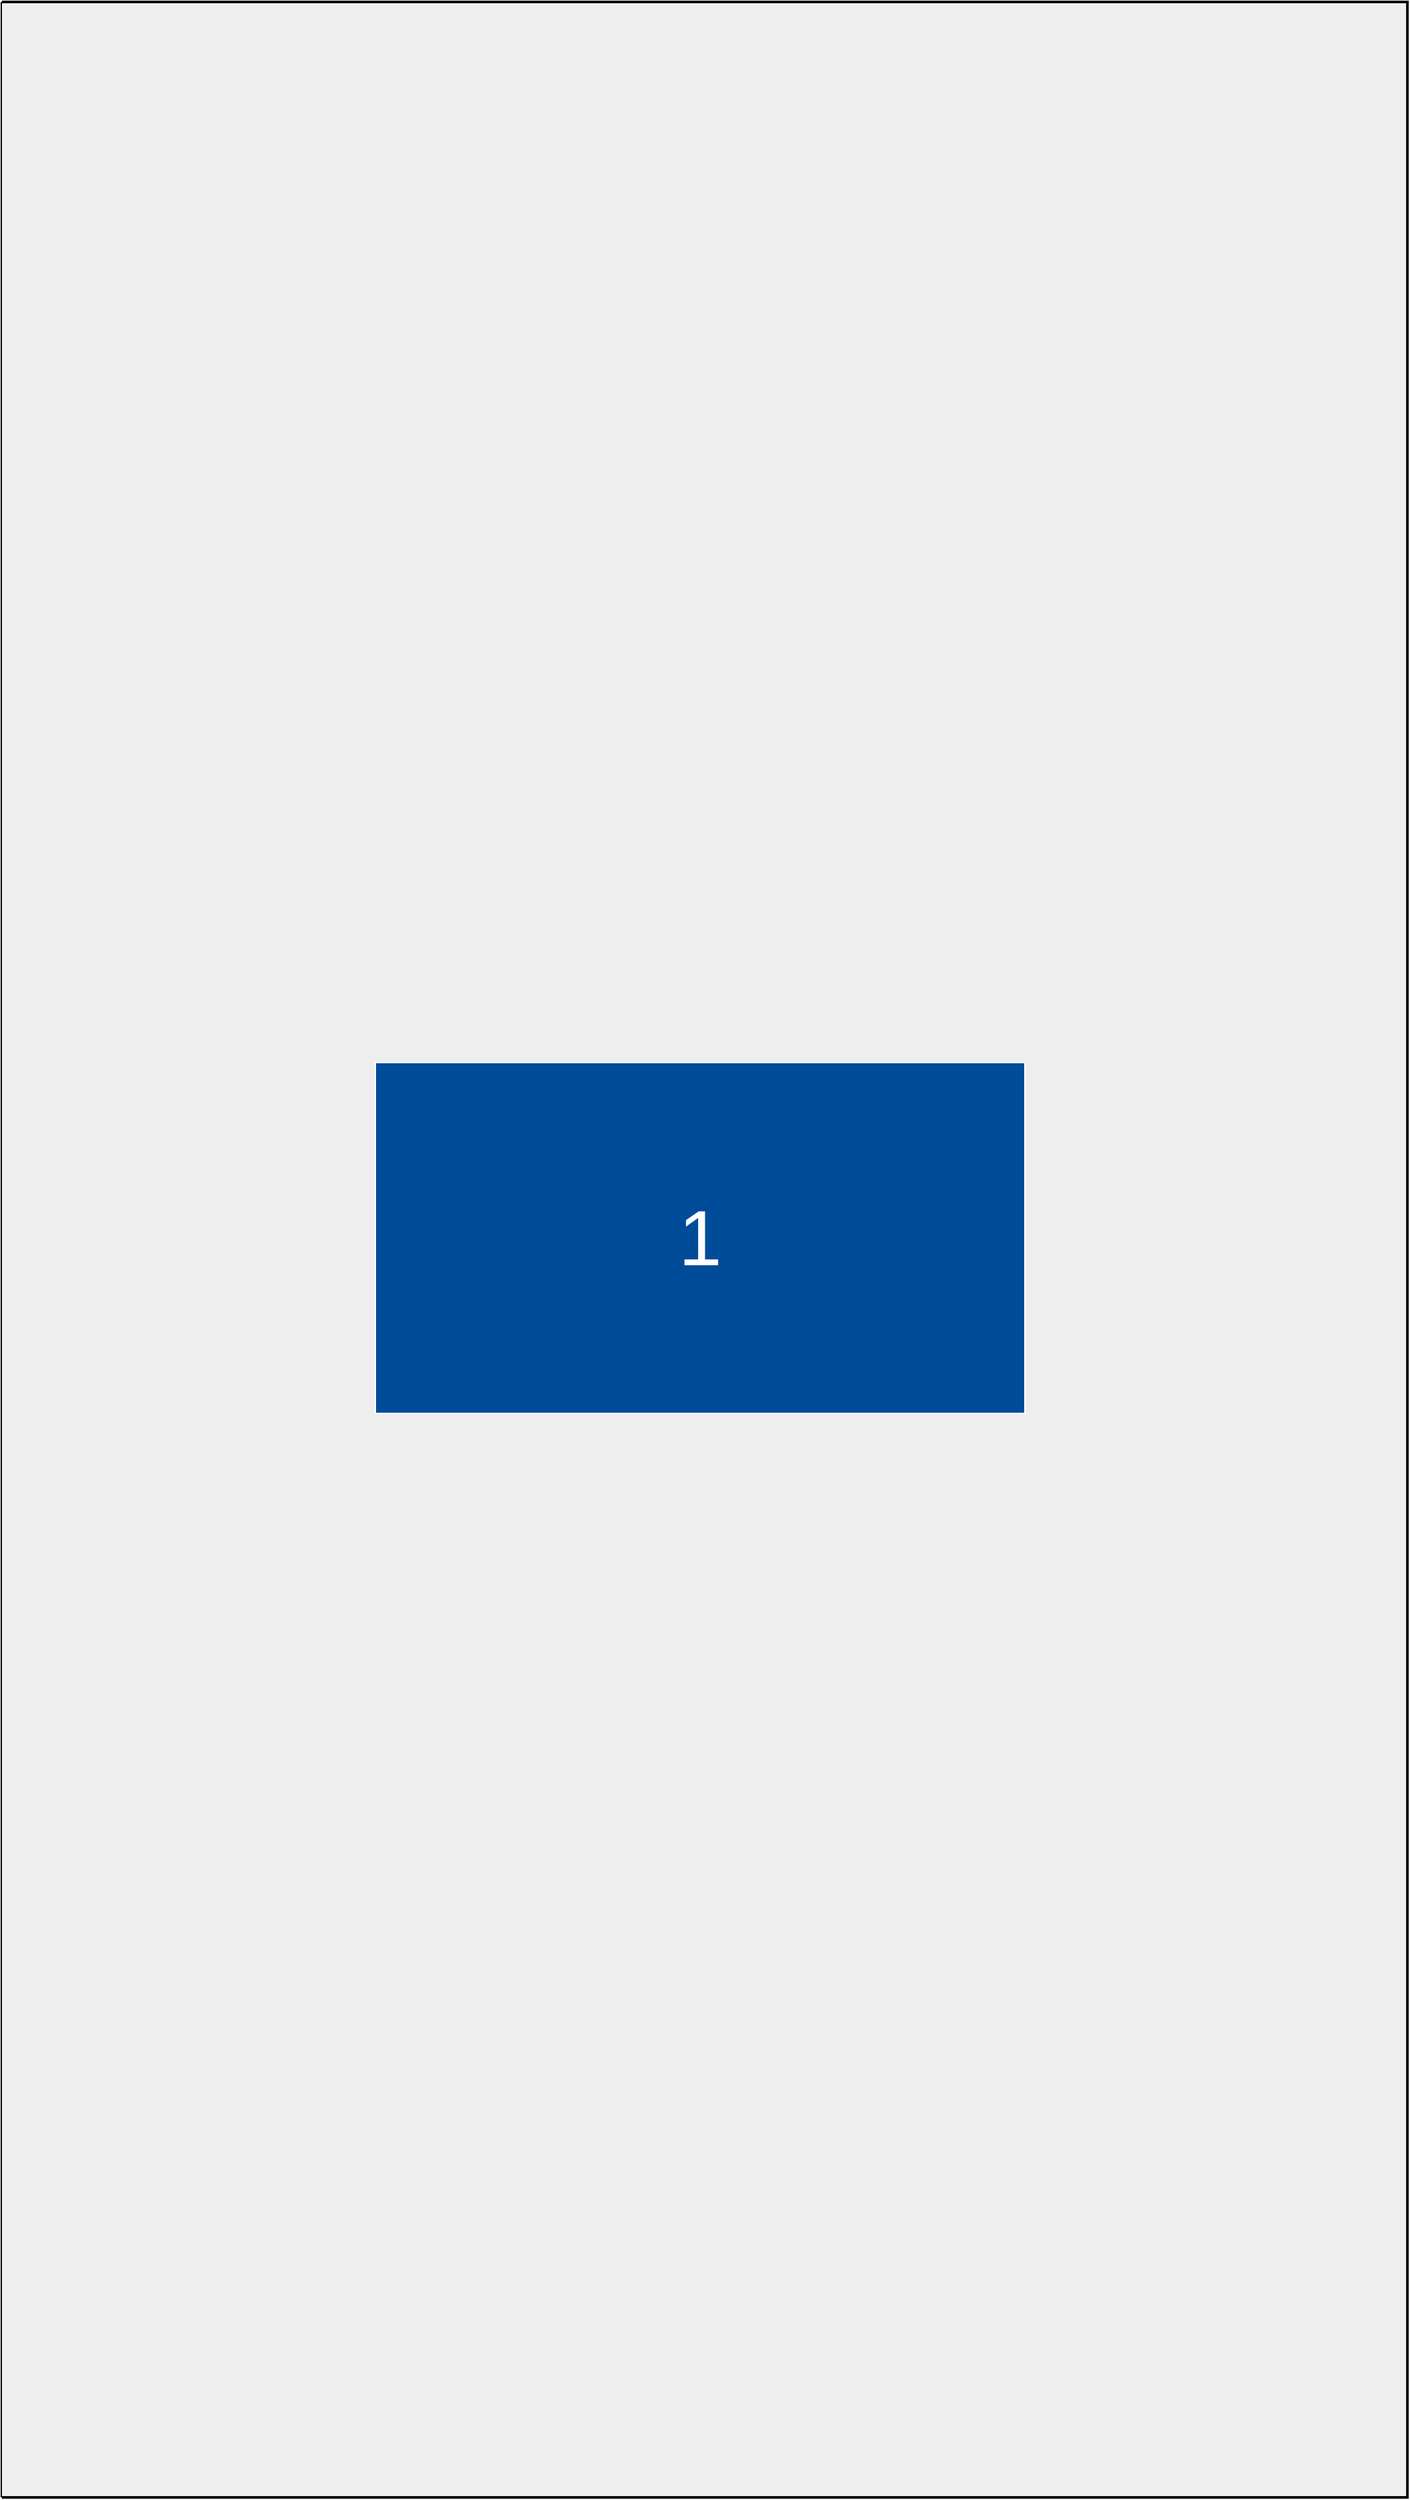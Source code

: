 <mxfile pages="8" version="11.2.4" type="device"><diagram id="KY9FSEf5fhXt5KjKJzNJ" name="ux1_identity_generation.companion"><mxGraphModel dx="2276" dy="2127" grid="1" gridSize="10" guides="1" tooltips="1" connect="1" arrows="1" fold="1" page="1" pageScale="1" pageWidth="850" pageHeight="1100" math="0" shadow="0"><root><mxCell id="0"/><mxCell id="1" parent="0"/><mxCell id="kFGRFN4eK5GU9-cjdWUb-13" value="" style="rounded=0;whiteSpace=wrap;html=1;fillColor=none;" parent="1" vertex="1"><mxGeometry x="-1" y="-1" width="1082" height="1922" as="geometry"/></mxCell><mxCell id="kFGRFN4eK5GU9-cjdWUb-14" value="" style="rounded=0;whiteSpace=wrap;html=1;fillColor=#EEEEEE;" parent="1" vertex="1"><mxGeometry x="-2" width="1082" height="1920" as="geometry"/></mxCell><mxCell id="kFGRFN4eK5GU9-cjdWUb-15" value="&lt;font style=&quot;font-size: 60px&quot;&gt;1&lt;/font&gt;" style="rounded=0;whiteSpace=wrap;html=1;fillColor=#004C99;fontSize=30;fontColor=#FFFFFF;strokeColor=#FFFFFF;" parent="1" vertex="1"><mxGeometry x="286" y="816" width="500" height="270" as="geometry"/></mxCell></root></mxGraphModel></diagram><diagram id="BTzDF8GUXYXUQIL65SIz" name="ux2_account_binding.companion"><mxGraphModel dx="2276" dy="2127" grid="1" gridSize="10" guides="1" tooltips="1" connect="1" arrows="1" fold="1" page="1" pageScale="1" pageWidth="850" pageHeight="1100" math="0" shadow="0"><root><mxCell id="FI4YY3bH0UcGdLv4Qw8V-0"/><mxCell id="FI4YY3bH0UcGdLv4Qw8V-1" parent="FI4YY3bH0UcGdLv4Qw8V-0"/><mxCell id="FI4YY3bH0UcGdLv4Qw8V-2" value="" style="rounded=0;whiteSpace=wrap;html=1;fillColor=none;" vertex="1" parent="FI4YY3bH0UcGdLv4Qw8V-1"><mxGeometry x="-1" y="-1" width="1082" height="1922" as="geometry"/></mxCell><mxCell id="FI4YY3bH0UcGdLv4Qw8V-3" value="" style="rounded=0;whiteSpace=wrap;html=1;fillColor=#EEEEEE;" vertex="1" parent="FI4YY3bH0UcGdLv4Qw8V-1"><mxGeometry x="-2" width="1082" height="1920" as="geometry"/></mxCell><mxCell id="FI4YY3bH0UcGdLv4Qw8V-4" value="&lt;font style=&quot;font-size: 60px&quot;&gt;1&lt;/font&gt;" style="rounded=0;whiteSpace=wrap;html=1;fillColor=#d5e8d4;fontSize=30;strokeColor=#82b366;" vertex="1" parent="FI4YY3bH0UcGdLv4Qw8V-1"><mxGeometry x="339" y="796.5" width="400" height="115" as="geometry"/></mxCell><mxCell id="FI4YY3bH0UcGdLv4Qw8V-5" value="&lt;font style=&quot;font-size: 60px&quot;&gt;2&lt;/font&gt;" style="rounded=0;whiteSpace=wrap;html=1;fillColor=#d5e8d4;fontSize=30;strokeColor=#82b366;" vertex="1" parent="FI4YY3bH0UcGdLv4Qw8V-1"><mxGeometry x="193.5" y="940.5" width="691" height="70" as="geometry"/></mxCell></root></mxGraphModel></diagram><diagram id="v0W9M5NWubPV0JOA95bL" name="ux3_main_navigation.companion"><mxGraphModel dx="2276" dy="2127" grid="1" gridSize="10" guides="1" tooltips="1" connect="1" arrows="1" fold="1" page="1" pageScale="1" pageWidth="850" pageHeight="1100" math="0" shadow="0"><root><mxCell id="V85J7KjeaShmCHNhVo1D-0"/><mxCell id="V85J7KjeaShmCHNhVo1D-1" parent="V85J7KjeaShmCHNhVo1D-0"/><mxCell id="V85J7KjeaShmCHNhVo1D-2" value="" style="rounded=0;whiteSpace=wrap;html=1;fillColor=none;fontSize=60;" vertex="1" parent="V85J7KjeaShmCHNhVo1D-1"><mxGeometry x="-1" y="-1" width="1082" height="1922" as="geometry"/></mxCell><mxCell id="V85J7KjeaShmCHNhVo1D-3" value="" style="rounded=0;whiteSpace=wrap;html=1;fillColor=#666666;fontSize=60;" vertex="1" parent="V85J7KjeaShmCHNhVo1D-1"><mxGeometry x="-2" width="1080" height="1920" as="geometry"/></mxCell><mxCell id="V85J7KjeaShmCHNhVo1D-4" value="1" style="rounded=0;whiteSpace=wrap;html=1;fillColor=#99CCFF;fontSize=60;" vertex="1" parent="V85J7KjeaShmCHNhVo1D-1"><mxGeometry x="-2" y="1761" width="540" height="160" as="geometry"/></mxCell><mxCell id="V85J7KjeaShmCHNhVo1D-5" value="2" style="rounded=0;whiteSpace=wrap;html=1;fillColor=#99CCFF;fontSize=60;" vertex="1" parent="V85J7KjeaShmCHNhVo1D-1"><mxGeometry x="538" y="1761" width="540" height="160" as="geometry"/></mxCell></root></mxGraphModel></diagram><diagram id="6ZH8sfgb5PbA4EVxdLO7" name="ux4_ticket_list.companion"><mxGraphModel dx="1426" dy="1027" grid="1" gridSize="10" guides="1" tooltips="1" connect="1" arrows="1" fold="1" page="1" pageScale="1" pageWidth="850" pageHeight="1100" math="0" shadow="0"><root><mxCell id="S39Z7jUAYizTLh-3Xw4U-0"/><mxCell id="S39Z7jUAYizTLh-3Xw4U-1" parent="S39Z7jUAYizTLh-3Xw4U-0"/><mxCell id="ZDCqFmbWRgYcgYmOBwh5-0" value="" style="rounded=0;whiteSpace=wrap;html=1;fillColor=#FFFFFF;fontSize=60;" vertex="1" parent="S39Z7jUAYizTLh-3Xw4U-1"><mxGeometry x="240" y="205" width="1080" height="1920" as="geometry"/></mxCell><mxCell id="ZDCqFmbWRgYcgYmOBwh5-1" value="" style="rounded=0;whiteSpace=wrap;html=1;fillColor=#EEEEEE;fontSize=60;strokeColor=#666666;fontColor=#333333;" vertex="1" parent="S39Z7jUAYizTLh-3Xw4U-1"><mxGeometry x="240" y="205" width="1080" height="255" as="geometry"/></mxCell><mxCell id="ZDCqFmbWRgYcgYmOBwh5-2" value="&lt;br&gt;&lt;br&gt;&lt;br&gt;&lt;br&gt;3" style="rounded=0;whiteSpace=wrap;html=1;fillColor=#99ccff;strokeColor=#6c8ebf;fontSize=60;align=right;" vertex="1" parent="S39Z7jUAYizTLh-3Xw4U-1"><mxGeometry x="280" y="550" width="1000" height="385" as="geometry"/></mxCell><mxCell id="ZDCqFmbWRgYcgYmOBwh5-3" value="4" style="whiteSpace=wrap;html=1;aspect=fixed;fillColor=#004c99;fontSize=60;" vertex="1" parent="S39Z7jUAYizTLh-3Xw4U-1"><mxGeometry x="310" y="572.5" width="340" height="340" as="geometry"/></mxCell><mxCell id="ZDCqFmbWRgYcgYmOBwh5-4" value="5" style="rounded=0;whiteSpace=wrap;html=1;fillColor=#d5e8d4;fontSize=60;" vertex="1" parent="S39Z7jUAYizTLh-3Xw4U-1"><mxGeometry x="774.5" y="634.5" width="400" height="60" as="geometry"/></mxCell><mxCell id="ZDCqFmbWRgYcgYmOBwh5-5" value="7" style="rounded=0;whiteSpace=wrap;html=1;fillColor=#d5e8d4;fontSize=60;" vertex="1" parent="S39Z7jUAYizTLh-3Xw4U-1"><mxGeometry x="894.5" y="818.5" width="160" height="32" as="geometry"/></mxCell><mxCell id="ZDCqFmbWRgYcgYmOBwh5-6" value="1" style="rounded=0;whiteSpace=wrap;html=1;fontSize=60;fillColor=#D5E8D4;" vertex="1" parent="S39Z7jUAYizTLh-3Xw4U-1"><mxGeometry x="270" y="242.5" width="360" height="90" as="geometry"/></mxCell><mxCell id="ZDCqFmbWRgYcgYmOBwh5-7" value="" style="rounded=0;whiteSpace=wrap;html=1;fillColor=#AAAAAA;fontSize=60;fontColor=none;labelBackgroundColor=none;noLabel=1;opacity=50;strokeColor=none;" vertex="1" parent="S39Z7jUAYizTLh-3Xw4U-1"><mxGeometry x="240" y="1965" width="1080" height="160" as="geometry"/></mxCell><mxCell id="ZDCqFmbWRgYcgYmOBwh5-8" value="6" style="rounded=0;whiteSpace=wrap;html=1;fillColor=#d5e8d4;fontSize=60;" vertex="1" parent="S39Z7jUAYizTLh-3Xw4U-1"><mxGeometry x="760" y="710.5" width="429" height="68" as="geometry"/></mxCell><mxCell id="ZDCqFmbWRgYcgYmOBwh5-9" value="2" style="rounded=0;whiteSpace=wrap;html=1;fontSize=60;fillColor=#e1d5e7;strokeColor=#000000;" vertex="1" parent="S39Z7jUAYizTLh-3Xw4U-1"><mxGeometry x="270" y="350" width="1030" height="90" as="geometry"/></mxCell><mxCell id="ZDCqFmbWRgYcgYmOBwh5-10" value="&lt;br&gt;&lt;br&gt;&lt;br&gt;&lt;br&gt;3" style="rounded=0;whiteSpace=wrap;html=1;fillColor=#99ccff;strokeColor=#6c8ebf;fontSize=60;align=right;" vertex="1" parent="S39Z7jUAYizTLh-3Xw4U-1"><mxGeometry x="280" y="990" width="1000" height="385" as="geometry"/></mxCell><mxCell id="ZDCqFmbWRgYcgYmOBwh5-11" value="4" style="whiteSpace=wrap;html=1;aspect=fixed;fillColor=#004c99;fontSize=60;" vertex="1" parent="S39Z7jUAYizTLh-3Xw4U-1"><mxGeometry x="310" y="1012.5" width="340" height="340" as="geometry"/></mxCell><mxCell id="ZDCqFmbWRgYcgYmOBwh5-12" value="5" style="rounded=0;whiteSpace=wrap;html=1;fillColor=#d5e8d4;fontSize=60;" vertex="1" parent="S39Z7jUAYizTLh-3Xw4U-1"><mxGeometry x="774.5" y="1074.5" width="400" height="60" as="geometry"/></mxCell><mxCell id="ZDCqFmbWRgYcgYmOBwh5-13" value="7" style="rounded=0;whiteSpace=wrap;html=1;fillColor=#d5e8d4;fontSize=60;" vertex="1" parent="S39Z7jUAYizTLh-3Xw4U-1"><mxGeometry x="894.5" y="1258.5" width="160" height="32" as="geometry"/></mxCell><mxCell id="ZDCqFmbWRgYcgYmOBwh5-14" value="6" style="rounded=0;whiteSpace=wrap;html=1;fillColor=#d5e8d4;fontSize=60;" vertex="1" parent="S39Z7jUAYizTLh-3Xw4U-1"><mxGeometry x="760" y="1150.5" width="429" height="68" as="geometry"/></mxCell><mxCell id="ZDCqFmbWRgYcgYmOBwh5-15" value="&lt;br&gt;&lt;br&gt;&lt;br&gt;&lt;br&gt;3" style="rounded=0;whiteSpace=wrap;html=1;fillColor=#99ccff;strokeColor=#6c8ebf;fontSize=60;align=right;" vertex="1" parent="S39Z7jUAYizTLh-3Xw4U-1"><mxGeometry x="284.5" y="1440" width="1000" height="385" as="geometry"/></mxCell><mxCell id="ZDCqFmbWRgYcgYmOBwh5-16" value="4" style="whiteSpace=wrap;html=1;aspect=fixed;fillColor=#004c99;fontSize=60;" vertex="1" parent="S39Z7jUAYizTLh-3Xw4U-1"><mxGeometry x="314.5" y="1462.5" width="340" height="340" as="geometry"/></mxCell><mxCell id="ZDCqFmbWRgYcgYmOBwh5-17" value="5" style="rounded=0;whiteSpace=wrap;html=1;fillColor=#d5e8d4;fontSize=60;" vertex="1" parent="S39Z7jUAYizTLh-3Xw4U-1"><mxGeometry x="779" y="1524.5" width="400" height="60" as="geometry"/></mxCell><mxCell id="ZDCqFmbWRgYcgYmOBwh5-18" value="7" style="rounded=0;whiteSpace=wrap;html=1;fillColor=#d5e8d4;fontSize=60;" vertex="1" parent="S39Z7jUAYizTLh-3Xw4U-1"><mxGeometry x="899" y="1708.5" width="160" height="32" as="geometry"/></mxCell><mxCell id="ZDCqFmbWRgYcgYmOBwh5-19" value="6" style="rounded=0;whiteSpace=wrap;html=1;fillColor=#d5e8d4;fontSize=60;" vertex="1" parent="S39Z7jUAYizTLh-3Xw4U-1"><mxGeometry x="764.5" y="1600.5" width="429" height="68" as="geometry"/></mxCell></root></mxGraphModel></diagram><diagram id="socHBVbBSW5-ooK--nVy" name="ux5_ticket_details.companion"><mxGraphModel dx="1426" dy="1027" grid="1" gridSize="10" guides="1" tooltips="1" connect="1" arrows="1" fold="1" page="1" pageScale="1" pageWidth="850" pageHeight="1100" math="0" shadow="0"><root><mxCell id="TyzFBCxlVCnUkXC2GFPn-0"/><mxCell id="TyzFBCxlVCnUkXC2GFPn-1" parent="TyzFBCxlVCnUkXC2GFPn-0"/><mxCell id="TyzFBCxlVCnUkXC2GFPn-2" value="" style="rounded=0;whiteSpace=wrap;html=1;fontSize=60;fillColor=#FFFFFF;" vertex="1" parent="TyzFBCxlVCnUkXC2GFPn-1"><mxGeometry x="240" y="205" width="1080" height="1920" as="geometry"/></mxCell><mxCell id="TyzFBCxlVCnUkXC2GFPn-3" value="&lt;font color=&quot;#ffffff&quot;&gt;3&lt;/font&gt;" style="whiteSpace=wrap;html=1;aspect=fixed;fillColor=#004c99;fontSize=60;" vertex="1" parent="TyzFBCxlVCnUkXC2GFPn-1"><mxGeometry x="240" y="600" width="1080" height="1080" as="geometry"/></mxCell><mxCell id="TyzFBCxlVCnUkXC2GFPn-4" value="" style="rounded=0;whiteSpace=wrap;html=1;fillColor=#EEEEEE;fontSize=60;" vertex="1" parent="TyzFBCxlVCnUkXC2GFPn-1"><mxGeometry x="241" y="205" width="1079" height="120" as="geometry"/></mxCell><mxCell id="TyzFBCxlVCnUkXC2GFPn-5" value="1" style="whiteSpace=wrap;html=1;fillColor=#99CCFF;fontSize=60;" vertex="1" parent="TyzFBCxlVCnUkXC2GFPn-1"><mxGeometry x="282" y="223" width="178" height="87" as="geometry"/></mxCell><mxCell id="TyzFBCxlVCnUkXC2GFPn-6" value="2" style="rounded=0;whiteSpace=wrap;html=1;fillColor=#D5E8D4;fontSize=60;" vertex="1" parent="TyzFBCxlVCnUkXC2GFPn-1"><mxGeometry x="590" y="228.5" width="380" height="77" as="geometry"/></mxCell><mxCell id="TyzFBCxlVCnUkXC2GFPn-7" value="" style="rounded=0;whiteSpace=wrap;html=1;fillColor=#AAAAAA;fontSize=60;opacity=50;strokeColor=none;" vertex="1" parent="TyzFBCxlVCnUkXC2GFPn-1"><mxGeometry x="240" y="1965" width="1080" height="160" as="geometry"/></mxCell></root></mxGraphModel></diagram><diagram id="HlV6eK6E-4r1XNLT3rmf" name="ux6_companion_settings.companion"><mxGraphModel dx="2276" dy="2127" grid="1" gridSize="10" guides="1" tooltips="1" connect="1" arrows="1" fold="1" page="1" pageScale="1" pageWidth="850" pageHeight="1100" math="0" shadow="0"><root><mxCell id="rPHdmRbs-_MOi2NSIa3P-0"/><mxCell id="rPHdmRbs-_MOi2NSIa3P-1" parent="rPHdmRbs-_MOi2NSIa3P-0"/><mxCell id="rPHdmRbs-_MOi2NSIa3P-2" value="" style="rounded=0;whiteSpace=wrap;html=1;fillColor=none;fontSize=60;" parent="rPHdmRbs-_MOi2NSIa3P-1" vertex="1"><mxGeometry x="-1" y="-1" width="1082" height="1922" as="geometry"/></mxCell><mxCell id="rPHdmRbs-_MOi2NSIa3P-3" value="" style="rounded=0;whiteSpace=wrap;html=1;fillColor=#FFFFFF;fontSize=60;" parent="rPHdmRbs-_MOi2NSIa3P-1" vertex="1"><mxGeometry width="1080" height="1920" as="geometry"/></mxCell><mxCell id="rPHdmRbs-_MOi2NSIa3P-4" value="" style="rounded=0;whiteSpace=wrap;html=1;fillColor=#EEEEEE;fontSize=60;strokeColor=#666666;fontColor=#333333;" parent="rPHdmRbs-_MOi2NSIa3P-1" vertex="1"><mxGeometry x="1" width="1080" height="255" as="geometry"/></mxCell><mxCell id="rPHdmRbs-_MOi2NSIa3P-5" value="" style="rounded=0;whiteSpace=wrap;html=1;fillColor=#AAAAAA;fontSize=60;strokeColor=none;opacity=50;" parent="rPHdmRbs-_MOi2NSIa3P-1" vertex="1"><mxGeometry x="-1" y="1760" width="1081" height="160" as="geometry"/></mxCell><mxCell id="rPHdmRbs-_MOi2NSIa3P-6" value="3" style="rounded=0;whiteSpace=wrap;html=1;fillColor=#dae8fc;fontSize=60;strokeColor=#000000;" parent="rPHdmRbs-_MOi2NSIa3P-1" vertex="1"><mxGeometry y="427.5" width="1080" height="120" as="geometry"/></mxCell><mxCell id="rPHdmRbs-_MOi2NSIa3P-7" value="5" style="rounded=0;whiteSpace=wrap;html=1;fillColor=#dae8fc;fontSize=60;strokeColor=#000000;" parent="rPHdmRbs-_MOi2NSIa3P-1" vertex="1"><mxGeometry y="870" width="1080" height="120" as="geometry"/></mxCell><mxCell id="rPHdmRbs-_MOi2NSIa3P-8" value="1" style="rounded=0;whiteSpace=wrap;html=1;fontSize=60;fillColor=#D5E8D4;" parent="rPHdmRbs-_MOi2NSIa3P-1" vertex="1"><mxGeometry x="40" y="127.5" width="360" height="90" as="geometry"/></mxCell><mxCell id="rPHdmRbs-_MOi2NSIa3P-9" value="6" style="rounded=0;whiteSpace=wrap;html=1;fillColor=#dae8fc;fontSize=60;strokeColor=#000000;" parent="rPHdmRbs-_MOi2NSIa3P-1" vertex="1"><mxGeometry y="990" width="1080" height="120" as="geometry"/></mxCell><mxCell id="rPHdmRbs-_MOi2NSIa3P-10" value="8" style="rounded=0;whiteSpace=wrap;html=1;fillColor=#dae8fc;fontSize=60;strokeColor=#000000;" parent="rPHdmRbs-_MOi2NSIa3P-1" vertex="1"><mxGeometry y="1230" width="1080" height="120" as="geometry"/></mxCell><mxCell id="rPHdmRbs-_MOi2NSIa3P-11" value="7" style="rounded=0;whiteSpace=wrap;html=1;fillColor=#dae8fc;fontSize=60;strokeColor=#000000;" parent="rPHdmRbs-_MOi2NSIa3P-1" vertex="1"><mxGeometry y="1110" width="1080" height="120" as="geometry"/></mxCell><mxCell id="rPHdmRbs-_MOi2NSIa3P-12" value="4" style="rounded=0;whiteSpace=wrap;html=1;fontSize=60;fillColor=#D5E8D4;" parent="rPHdmRbs-_MOi2NSIa3P-1" vertex="1"><mxGeometry x="20" y="790" width="300" height="60" as="geometry"/></mxCell><mxCell id="rPHdmRbs-_MOi2NSIa3P-13" value="2" style="rounded=0;whiteSpace=wrap;html=1;fontSize=60;fillColor=#D5E8D4;" parent="rPHdmRbs-_MOi2NSIa3P-1" vertex="1"><mxGeometry x="20" y="350" width="300" height="60" as="geometry"/></mxCell><mxCell id="rPHdmRbs-_MOi2NSIa3P-14" value="9" style="rounded=0;whiteSpace=wrap;html=1;fillColor=#dae8fc;fontSize=60;strokeColor=#000000;" parent="rPHdmRbs-_MOi2NSIa3P-1" vertex="1"><mxGeometry y="1350" width="1080" height="120" as="geometry"/></mxCell></root></mxGraphModel></diagram><diagram id="iSuFxUMJBrCA_z9N3KBf" name="ux7_network_selection.companion"><mxGraphModel dx="2276" dy="2127" grid="1" gridSize="10" guides="1" tooltips="1" connect="1" arrows="1" fold="1" page="1" pageScale="1" pageWidth="850" pageHeight="1100" math="0" shadow="0"><root><mxCell id="FNkbU29wdmIwU9nMA9oW-0"/><mxCell id="FNkbU29wdmIwU9nMA9oW-1" parent="FNkbU29wdmIwU9nMA9oW-0"/><mxCell id="FNkbU29wdmIwU9nMA9oW-2" value="" style="rounded=0;whiteSpace=wrap;html=1;fillColor=none;fontSize=60;" vertex="1" parent="FNkbU29wdmIwU9nMA9oW-1"><mxGeometry x="-1" y="-1" width="1082" height="1922" as="geometry"/></mxCell><mxCell id="FNkbU29wdmIwU9nMA9oW-3" value="" style="rounded=0;whiteSpace=wrap;html=1;fillColor=#FFFFFF;fontSize=60;" vertex="1" parent="FNkbU29wdmIwU9nMA9oW-1"><mxGeometry width="1080" height="1920" as="geometry"/></mxCell><mxCell id="FNkbU29wdmIwU9nMA9oW-4" value="" style="rounded=0;whiteSpace=wrap;html=1;fillColor=#EEEEEE;fontSize=60;strokeColor=#666666;fontColor=#333333;" vertex="1" parent="FNkbU29wdmIwU9nMA9oW-1"><mxGeometry x="1" width="1080" height="255" as="geometry"/></mxCell><mxCell id="FNkbU29wdmIwU9nMA9oW-5" value="3" style="rounded=0;whiteSpace=wrap;html=1;fillColor=#E1D5E7;fontSize=60;" vertex="1" parent="FNkbU29wdmIwU9nMA9oW-1"><mxGeometry x="1" y="256" width="1080" height="170" as="geometry"/></mxCell><mxCell id="FNkbU29wdmIwU9nMA9oW-6" value="1" style="rounded=0;whiteSpace=wrap;html=1;fontSize=60;fillColor=#D5E8D4;" vertex="1" parent="FNkbU29wdmIwU9nMA9oW-1"><mxGeometry x="40" y="127.5" width="360" height="90" as="geometry"/></mxCell><mxCell id="FNkbU29wdmIwU9nMA9oW-7" value="..." style="rounded=0;whiteSpace=wrap;html=1;fillColor=#E1D5E7;fontSize=60;" vertex="1" parent="FNkbU29wdmIwU9nMA9oW-1"><mxGeometry x="1" y="426" width="1080" height="170" as="geometry"/></mxCell><mxCell id="FNkbU29wdmIwU9nMA9oW-8" value="3" style="rounded=0;whiteSpace=wrap;html=1;fillColor=#E1D5E7;fontSize=60;" vertex="1" parent="FNkbU29wdmIwU9nMA9oW-1"><mxGeometry x="1" y="596" width="1080" height="170" as="geometry"/></mxCell><mxCell id="FNkbU29wdmIwU9nMA9oW-9" value="2" style="rounded=0;whiteSpace=wrap;html=1;fontSize=60;fillColor=#dae8fc;strokeColor=#000000;" vertex="1" parent="FNkbU29wdmIwU9nMA9oW-1"><mxGeometry x="960" y="82.5" width="90" height="90" as="geometry"/></mxCell></root></mxGraphModel></diagram><diagram id="gQifThYU5YBeyzve6Uct" name="ux8_network_creation.companion"><mxGraphModel dx="2276" dy="2127" grid="1" gridSize="10" guides="1" tooltips="1" connect="1" arrows="1" fold="1" page="1" pageScale="1" pageWidth="850" pageHeight="1100" math="0" shadow="0"><root><mxCell id="-s5THQwteYOb4x6g46J8-0"/><mxCell id="-s5THQwteYOb4x6g46J8-1" parent="-s5THQwteYOb4x6g46J8-0"/><mxCell id="-s5THQwteYOb4x6g46J8-2" value="" style="rounded=0;whiteSpace=wrap;html=1;fillColor=none;fontSize=60;" parent="-s5THQwteYOb4x6g46J8-1" vertex="1"><mxGeometry x="-1" y="-1" width="1082" height="1922" as="geometry"/></mxCell><mxCell id="-s5THQwteYOb4x6g46J8-3" value="" style="rounded=0;whiteSpace=wrap;html=1;fillColor=#FFFFFF;fontSize=60;" parent="-s5THQwteYOb4x6g46J8-1" vertex="1"><mxGeometry width="1080" height="1920" as="geometry"/></mxCell><mxCell id="-s5THQwteYOb4x6g46J8-4" value="" style="rounded=0;whiteSpace=wrap;html=1;fillColor=#EEEEEE;fontSize=60;strokeColor=#666666;fontColor=#333333;" parent="-s5THQwteYOb4x6g46J8-1" vertex="1"><mxGeometry x="1" width="1080" height="1000" as="geometry"/></mxCell><mxCell id="-s5THQwteYOb4x6g46J8-5" value="" style="rounded=0;whiteSpace=wrap;html=1;fillColor=#AAAAAA;fontSize=60;strokeColor=none;opacity=50;" parent="-s5THQwteYOb4x6g46J8-1" vertex="1"><mxGeometry x="-1" y="1000" width="1081" height="920" as="geometry"/></mxCell><mxCell id="-s5THQwteYOb4x6g46J8-6" value="1" style="rounded=0;whiteSpace=wrap;html=1;fontSize=60;fillColor=#D5E8D4;" parent="-s5THQwteYOb4x6g46J8-1" vertex="1"><mxGeometry x="40" y="127.5" width="360" height="90" as="geometry"/></mxCell><mxCell id="-s5THQwteYOb4x6g46J8-7" value="3" style="rounded=0;whiteSpace=wrap;html=1;fontSize=60;fillColor=#e1d5e7;strokeColor=#000000;" parent="-s5THQwteYOb4x6g46J8-1" vertex="1"><mxGeometry x="40" y="320" width="1000" height="125" as="geometry"/></mxCell><mxCell id="-s5THQwteYOb4x6g46J8-8" value="5" style="rounded=0;whiteSpace=wrap;html=1;fontSize=60;fillColor=#e1d5e7;strokeColor=#000000;" parent="-s5THQwteYOb4x6g46J8-1" vertex="1"><mxGeometry x="39.5" y="500" width="1000" height="125" as="geometry"/></mxCell><mxCell id="-s5THQwteYOb4x6g46J8-9" value="7" style="rounded=0;whiteSpace=wrap;html=1;fontSize=60;fillColor=#e1d5e7;strokeColor=#000000;" parent="-s5THQwteYOb4x6g46J8-1" vertex="1"><mxGeometry x="41" y="690" width="1000" height="125" as="geometry"/></mxCell><mxCell id="-s5THQwteYOb4x6g46J8-10" value="8" style="rounded=0;whiteSpace=wrap;html=1;fontSize=60;fillColor=#dae8fc;strokeColor=#000000;" parent="-s5THQwteYOb4x6g46J8-1" vertex="1"><mxGeometry x="39.5" y="835" width="1000" height="125" as="geometry"/></mxCell><mxCell id="-s5THQwteYOb4x6g46J8-11" value="2" style="rounded=0;whiteSpace=wrap;html=1;fontSize=60;fillColor=#D5E8D4;" parent="-s5THQwteYOb4x6g46J8-1" vertex="1"><mxGeometry x="41" y="270" width="239" height="40" as="geometry"/></mxCell><mxCell id="-s5THQwteYOb4x6g46J8-12" value="4" style="rounded=0;whiteSpace=wrap;html=1;fontSize=60;fillColor=#D5E8D4;" parent="-s5THQwteYOb4x6g46J8-1" vertex="1"><mxGeometry x="41" y="452.5" width="239" height="40" as="geometry"/></mxCell><mxCell id="-s5THQwteYOb4x6g46J8-13" value="6" style="rounded=0;whiteSpace=wrap;html=1;fontSize=60;fillColor=#D5E8D4;" parent="-s5THQwteYOb4x6g46J8-1" vertex="1"><mxGeometry x="41" y="637.5" width="239" height="40" as="geometry"/></mxCell></root></mxGraphModel></diagram></mxfile>